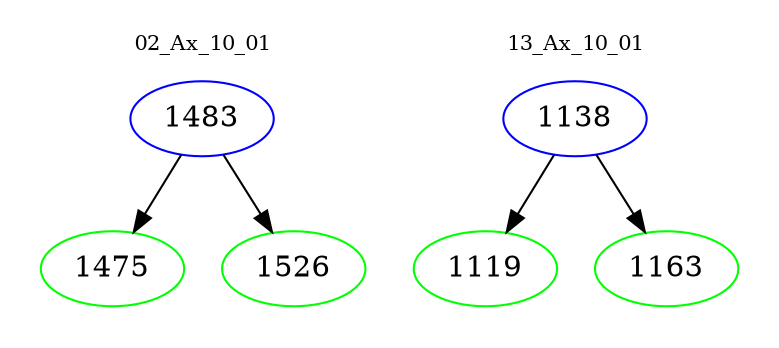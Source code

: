 digraph{
subgraph cluster_0 {
color = white
label = "02_Ax_10_01";
fontsize=10;
T0_1483 [label="1483", color="blue"]
T0_1483 -> T0_1475 [color="black"]
T0_1475 [label="1475", color="green"]
T0_1483 -> T0_1526 [color="black"]
T0_1526 [label="1526", color="green"]
}
subgraph cluster_1 {
color = white
label = "13_Ax_10_01";
fontsize=10;
T1_1138 [label="1138", color="blue"]
T1_1138 -> T1_1119 [color="black"]
T1_1119 [label="1119", color="green"]
T1_1138 -> T1_1163 [color="black"]
T1_1163 [label="1163", color="green"]
}
}
